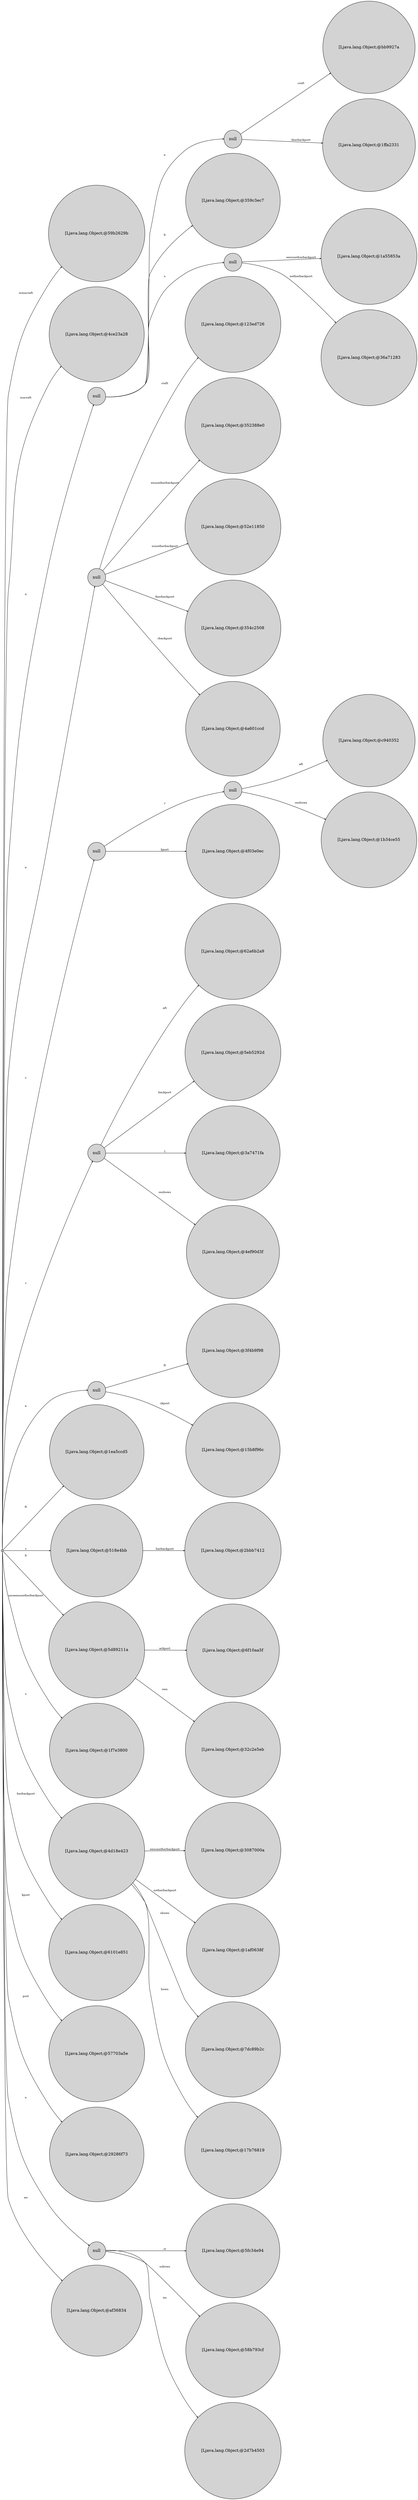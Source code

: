 digraph {
	rankdir = LR;
	ordering = out;
	edge [arrowsize=0.4,fontsize=10]
	node597F27 [label="",style=filled,fillcolor=lightgrey,shape=circle,width=.1,height=.1];
//------leaves------
	nodeF404F5A [label="[Ljava.lang.Object;@59b2629b",shape=point,style=filled,fillcolor=lightgrey,shape=circle,width=.07,height=.07]
	node709CDA9 [label="[Ljava.lang.Object;@4ce23a28",shape=point,style=filled,fillcolor=lightgrey,shape=circle,width=.07,height=.07]
	node41558671 [label="[Ljava.lang.Object;@bb9927a",shape=point,style=filled,fillcolor=lightgrey,shape=circle,width=.07,height=.07]
	node42147221 [label="[Ljava.lang.Object;@1ffa2331",shape=point,style=filled,fillcolor=lightgrey,shape=circle,width=.07,height=.07]
	node727148B1 [label="[Ljava.lang.Object;@359c3ec7",shape=point,style=filled,fillcolor=lightgrey,shape=circle,width=.07,height=.07]
	node5478C72F [label="[Ljava.lang.Object;@1a55853a",shape=point,style=filled,fillcolor=lightgrey,shape=circle,width=.07,height=.07]
	node62196201 [label="[Ljava.lang.Object;@36a71283",shape=point,style=filled,fillcolor=lightgrey,shape=circle,width=.07,height=.07]
	node2474EAC7 [label="[Ljava.lang.Object;@123ed726",shape=point,style=filled,fillcolor=lightgrey,shape=circle,width=.07,height=.07]
	node3B1EA60A [label="[Ljava.lang.Object;@352388e0",shape=point,style=filled,fillcolor=lightgrey,shape=circle,width=.07,height=.07]
	node36026E51 [label="[Ljava.lang.Object;@52e11850",shape=point,style=filled,fillcolor=lightgrey,shape=circle,width=.07,height=.07]
	node1C81DAF0 [label="[Ljava.lang.Object;@354c2508",shape=point,style=filled,fillcolor=lightgrey,shape=circle,width=.07,height=.07]
	node1099B516 [label="[Ljava.lang.Object;@4a601ccd",shape=point,style=filled,fillcolor=lightgrey,shape=circle,width=.07,height=.07]
	node58A4192B [label="[Ljava.lang.Object;@c940352",shape=point,style=filled,fillcolor=lightgrey,shape=circle,width=.07,height=.07]
	node51F826D3 [label="[Ljava.lang.Object;@1b34ce55",shape=point,style=filled,fillcolor=lightgrey,shape=circle,width=.07,height=.07]
	node63A1F159 [label="[Ljava.lang.Object;@4f03e0ec",shape=point,style=filled,fillcolor=lightgrey,shape=circle,width=.07,height=.07]
	node5FDD9961 [label="[Ljava.lang.Object;@62a6b2a9",shape=point,style=filled,fillcolor=lightgrey,shape=circle,width=.07,height=.07]
	nodeEE1AC9D [label="[Ljava.lang.Object;@5eb5292d",shape=point,style=filled,fillcolor=lightgrey,shape=circle,width=.07,height=.07]
	node6D10A50B [label="[Ljava.lang.Object;@3a7471fa",shape=point,style=filled,fillcolor=lightgrey,shape=circle,width=.07,height=.07]
	node39F2A76D [label="[Ljava.lang.Object;@4ef90d3f",shape=point,style=filled,fillcolor=lightgrey,shape=circle,width=.07,height=.07]
	node26A9C116 [label="[Ljava.lang.Object;@3f4b9f98",shape=point,style=filled,fillcolor=lightgrey,shape=circle,width=.07,height=.07]
	node13AE9ED3 [label="[Ljava.lang.Object;@15b8f96c",shape=point,style=filled,fillcolor=lightgrey,shape=circle,width=.07,height=.07]
	node7D713BBC [label="[Ljava.lang.Object;@1ea5ccd5",shape=point,style=filled,fillcolor=lightgrey,shape=circle,width=.07,height=.07]
	node799A81D4 [label="[Ljava.lang.Object;@2bbb7412",shape=point,style=filled,fillcolor=lightgrey,shape=circle,width=.07,height=.07]
	node5F631602 [label="[Ljava.lang.Object;@6f10aa5f",shape=point,style=filled,fillcolor=lightgrey,shape=circle,width=.07,height=.07]
	node42A91248 [label="[Ljava.lang.Object;@32c2e5eb",shape=point,style=filled,fillcolor=lightgrey,shape=circle,width=.07,height=.07]
	node75D636B7 [label="[Ljava.lang.Object;@1f7e3800",shape=point,style=filled,fillcolor=lightgrey,shape=circle,width=.07,height=.07]
	node154F52F5 [label="[Ljava.lang.Object;@3087000a",shape=point,style=filled,fillcolor=lightgrey,shape=circle,width=.07,height=.07]
	node74A0EB23 [label="[Ljava.lang.Object;@1af0638f",shape=point,style=filled,fillcolor=lightgrey,shape=circle,width=.07,height=.07]
	node754752DE [label="[Ljava.lang.Object;@7dc89b2c",shape=point,style=filled,fillcolor=lightgrey,shape=circle,width=.07,height=.07]
	nodeE428E45 [label="[Ljava.lang.Object;@17b76819",shape=point,style=filled,fillcolor=lightgrey,shape=circle,width=.07,height=.07]
	node58A90993 [label="[Ljava.lang.Object;@6101e851",shape=point,style=filled,fillcolor=lightgrey,shape=circle,width=.07,height=.07]
	node7BAB6292 [label="[Ljava.lang.Object;@57703a5e",shape=point,style=filled,fillcolor=lightgrey,shape=circle,width=.07,height=.07]
	node478544B2 [label="[Ljava.lang.Object;@29286f73",shape=point,style=filled,fillcolor=lightgrey,shape=circle,width=.07,height=.07]
	node9B73736 [label="[Ljava.lang.Object;@5fc34e94",shape=point,style=filled,fillcolor=lightgrey,shape=circle,width=.07,height=.07]
	node320E310A [label="[Ljava.lang.Object;@58b793cf",shape=point,style=filled,fillcolor=lightgrey,shape=circle,width=.07,height=.07]
	node68890168 [label="[Ljava.lang.Object;@2d7b4503",shape=point,style=filled,fillcolor=lightgrey,shape=circle,width=.07,height=.07]
	node6EBEB7C7 [label="[Ljava.lang.Object;@af36834",shape=point,style=filled,fillcolor=lightgrey,shape=circle,width=.07,height=.07]
//------internal nodes------
	node2AD1BA43 [label="null",style=filled,fillcolor=lightgrey,shape=circle,width=.07,height=.07]
	node5DF5B147 [label="null",style=filled,fillcolor=lightgrey,shape=circle,width=.07,height=.07]
	node46EE35B1 [label="null",style=filled,fillcolor=lightgrey,shape=circle,width=.07,height=.07]
	node574D4790 [label="null",style=filled,fillcolor=lightgrey,shape=circle,width=.07,height=.07]
	node70E9EC98 [label="null",style=filled,fillcolor=lightgrey,shape=circle,width=.07,height=.07]
	node66044B [label="null",style=filled,fillcolor=lightgrey,shape=circle,width=.07,height=.07]
	node3712FA4B [label="null",style=filled,fillcolor=lightgrey,shape=circle,width=.07,height=.07]
	nodeA5E4AFE [label="null",style=filled,fillcolor=lightgrey,shape=circle,width=.07,height=.07]
	node356CEA01 [label="[Ljava.lang.Object;@518e4bb",style=filled,fillcolor=lightgrey,shape=circle,width=.07,height=.07]
	node257896F1 [label="[Ljava.lang.Object;@5d89211a",style=filled,fillcolor=lightgrey,shape=circle,width=.07,height=.07]
	nodeF67E448 [label="[Ljava.lang.Object;@4d18e423",style=filled,fillcolor=lightgrey,shape=circle,width=.07,height=.07]
	node2C363C6F [label="null",style=filled,fillcolor=lightgrey,shape=circle,width=.07,height=.07]
//------edges------
	node597F27 -> nodeF404F5A [label="minecraft",weight=10]
	node597F27 -> node709CDA9 [label="inecraft",weight=10]
	node597F27 -> node2AD1BA43 [label="n",weight=10]
	node2AD1BA43 -> node5DF5B147 [label="e",weight=10]
	node5DF5B147 -> node41558671 [label="craft",weight=10]
	node5DF5B147 -> node42147221 [label="therbackport",weight=10]
	node2AD1BA43 -> node727148B1 [label="b",weight=10]
	node2AD1BA43 -> node46EE35B1 [label="s",weight=10]
	node46EE35B1 -> node5478C72F [label="eensnetherbackport",weight=10]
	node46EE35B1 -> node62196201 [label="netherbackport",weight=10]
	node597F27 -> node574D4790 [label="e",weight=10]
	node574D4790 -> node2474EAC7 [label="craft",weight=10]
	node574D4790 -> node3B1EA60A [label="ensnetherbackport",weight=10]
	node574D4790 -> node36026E51 [label="nsnetherbackport",weight=10]
	node574D4790 -> node1C81DAF0 [label="therbackport",weight=10]
	node574D4790 -> node1099B516 [label="rbackport",weight=10]
	node597F27 -> node70E9EC98 [label="c",weight=10]
	node70E9EC98 -> node66044B [label="r",weight=10]
	node66044B -> node58A4192B [label="aft",weight=10]
	node66044B -> node51F826D3 [label="ossbows",weight=10]
	node70E9EC98 -> node63A1F159 [label="kport",weight=10]
	node597F27 -> node3712FA4B [label="r",weight=10]
	node3712FA4B -> node5FDD9961 [label="aft",weight=10]
	node3712FA4B -> nodeEE1AC9D [label="backport",weight=10]
	node3712FA4B -> node6D10A50B [label="t",weight=10]
	node3712FA4B -> node39F2A76D [label="ossbows",weight=10]
	node597F27 -> nodeA5E4AFE [label="a",weight=10]
	nodeA5E4AFE -> node26A9C116 [label="ft",weight=10]
	nodeA5E4AFE -> node13AE9ED3 [label="ckport",weight=10]
	node597F27 -> node7D713BBC [label="ft",weight=10]
	node597F27 -> node356CEA01 [label="t",weight=10]
	node356CEA01 -> node799A81D4 [label="herbackport",weight=10]
	node597F27 -> node257896F1 [label="b",weight=10]
	node257896F1 -> node5F631602 [label="ackport",weight=10]
	node257896F1 -> node42A91248 [label="ows",weight=10]
	node597F27 -> node75D636B7 [label="unseensnetherbackport",weight=10]
	node597F27 -> nodeF67E448 [label="s",weight=10]
	nodeF67E448 -> node154F52F5 [label="eensnetherbackport",weight=10]
	nodeF67E448 -> node74A0EB23 [label="netherbackport",weight=10]
	nodeF67E448 -> node754752DE [label="sbows",weight=10]
	nodeF67E448 -> nodeE428E45 [label="bows",weight=10]
	node597F27 -> node58A90993 [label="herbackport",weight=10]
	node597F27 -> node7BAB6292 [label="kport",weight=10]
	node597F27 -> node478544B2 [label="port",weight=10]
	node597F27 -> node2C363C6F [label="o",weight=10]
	node2C363C6F -> node9B73736 [label="rt",weight=10]
	node2C363C6F -> node320E310A [label="ssbows",weight=10]
	node2C363C6F -> node68890168 [label="ws",weight=10]
	node597F27 -> node6EBEB7C7 [label="ws",weight=10]
}

